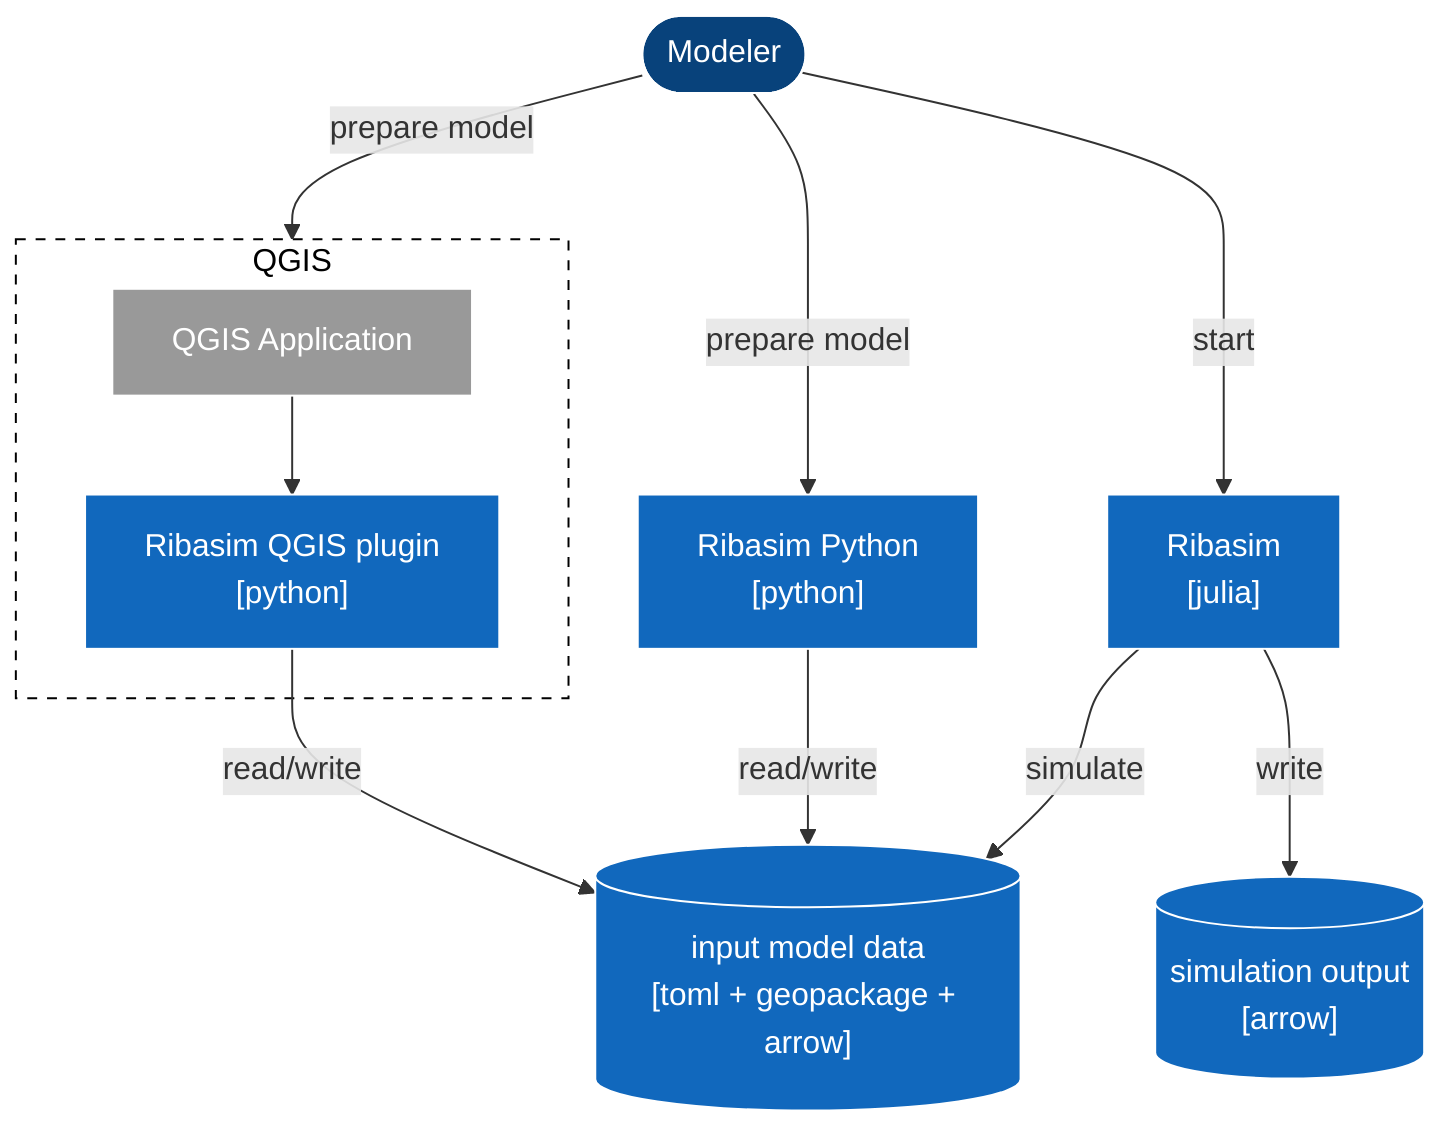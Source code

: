flowchart TB
modeler([Modeler]):::user

api["Ribasim Python\n[python]"]:::system
modeler-->|prepare model|api

ribasim["Ribasim\n[julia]"]:::system
modeler-->|start|ribasim

subgraph qgisBoundary[QGIS]
    QGIS[QGIS Application]:::system_ext
    qgisPlugin["Ribasim QGIS plugin\n[python]"]:::system
    QGIS-->qgisPlugin
end
modeler-->|prepare model|qgisBoundary

model[("input model data\n[toml + geopackage + arrow]")]:::system
qgisPlugin-->|read/write|model
api-->|read/write|model
ribasim-->|simulate|model

output[("simulation output\n[arrow]")]:::system
ribasim-->|write|output

class qgisBoundary boundary

%% class definitions for C4 model
classDef default stroke-width:1px,stroke:white,color:white
classDef system fill:#1168bd
classDef user fill:#08427b
classDef system_ext fill:#999999
classDef boundary fill:transparent,stroke-dasharray:5 5,stroke:black,color:black